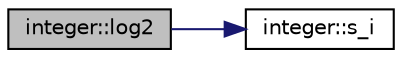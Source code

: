 digraph "integer::log2"
{
  edge [fontname="Helvetica",fontsize="10",labelfontname="Helvetica",labelfontsize="10"];
  node [fontname="Helvetica",fontsize="10",shape=record];
  rankdir="LR";
  Node1097 [label="integer::log2",height=0.2,width=0.4,color="black", fillcolor="grey75", style="filled", fontcolor="black"];
  Node1097 -> Node1098 [color="midnightblue",fontsize="10",style="solid",fontname="Helvetica"];
  Node1098 [label="integer::s_i",height=0.2,width=0.4,color="black", fillcolor="white", style="filled",URL="$d0/de5/classinteger.html#adf28e9f94d4c844adaa950deeb80b904"];
}
